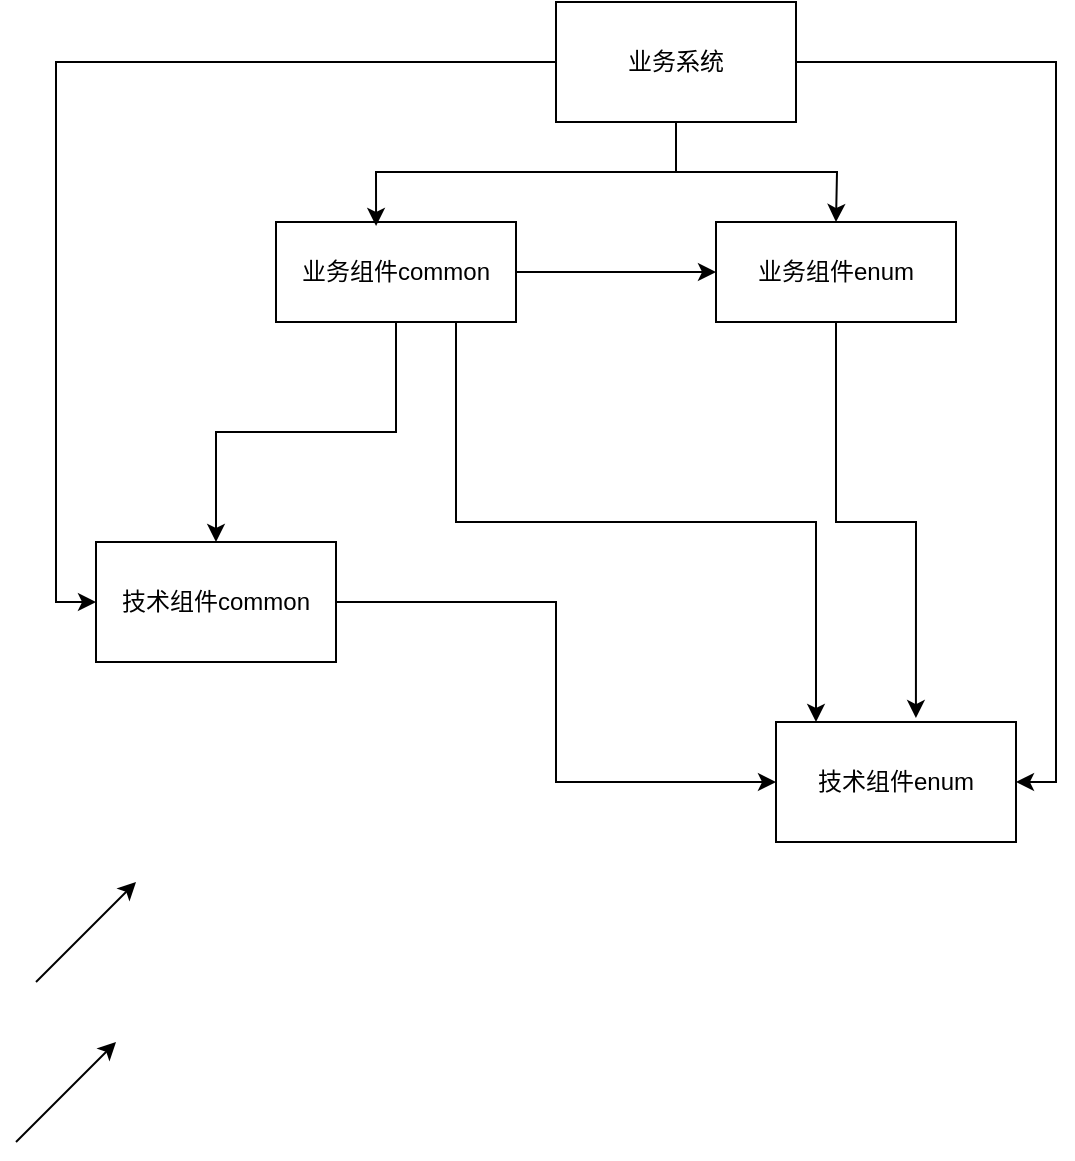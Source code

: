 <mxfile pages="1" version="11.2.8" type="github"><diagram id="lie4hyw2FJcNkEP1GS7u" name="Page-1"><mxGraphModel dx="868" dy="460" grid="1" gridSize="10" guides="1" tooltips="1" connect="1" arrows="1" fold="1" page="1" pageScale="1" pageWidth="827" pageHeight="1169" math="0" shadow="0"><root><mxCell id="0"/><mxCell id="1" parent="0"/><mxCell id="DjxLsWqzAAiUyF3uRTvw-9" style="edgeStyle=orthogonalEdgeStyle;rounded=0;orthogonalLoop=1;jettySize=auto;html=1;exitX=0.5;exitY=1;exitDx=0;exitDy=0;" edge="1" parent="1" source="DjxLsWqzAAiUyF3uRTvw-1" target="DjxLsWqzAAiUyF3uRTvw-2"><mxGeometry relative="1" as="geometry"/></mxCell><mxCell id="DjxLsWqzAAiUyF3uRTvw-16" style="edgeStyle=orthogonalEdgeStyle;rounded=0;orthogonalLoop=1;jettySize=auto;html=1;exitX=1;exitY=0.5;exitDx=0;exitDy=0;entryX=0;entryY=0.5;entryDx=0;entryDy=0;" edge="1" parent="1" source="DjxLsWqzAAiUyF3uRTvw-1" target="DjxLsWqzAAiUyF3uRTvw-3"><mxGeometry relative="1" as="geometry"/></mxCell><mxCell id="DjxLsWqzAAiUyF3uRTvw-18" style="edgeStyle=orthogonalEdgeStyle;rounded=0;orthogonalLoop=1;jettySize=auto;html=1;exitX=0.75;exitY=1;exitDx=0;exitDy=0;" edge="1" parent="1" source="DjxLsWqzAAiUyF3uRTvw-1" target="DjxLsWqzAAiUyF3uRTvw-4"><mxGeometry relative="1" as="geometry"><Array as="points"><mxPoint x="260" y="280"/><mxPoint x="440" y="280"/></Array></mxGeometry></mxCell><mxCell id="DjxLsWqzAAiUyF3uRTvw-1" value="业务组件common" style="rounded=0;whiteSpace=wrap;html=1;" vertex="1" parent="1"><mxGeometry x="170" y="130" width="120" height="50" as="geometry"/></mxCell><mxCell id="DjxLsWqzAAiUyF3uRTvw-15" style="edgeStyle=orthogonalEdgeStyle;rounded=0;orthogonalLoop=1;jettySize=auto;html=1;exitX=1;exitY=0.5;exitDx=0;exitDy=0;entryX=0;entryY=0.5;entryDx=0;entryDy=0;" edge="1" parent="1" source="DjxLsWqzAAiUyF3uRTvw-2" target="DjxLsWqzAAiUyF3uRTvw-4"><mxGeometry relative="1" as="geometry"/></mxCell><mxCell id="DjxLsWqzAAiUyF3uRTvw-2" value="技术组件common" style="rounded=0;whiteSpace=wrap;html=1;" vertex="1" parent="1"><mxGeometry x="80" y="290" width="120" height="60" as="geometry"/></mxCell><mxCell id="DjxLsWqzAAiUyF3uRTvw-10" style="edgeStyle=orthogonalEdgeStyle;rounded=0;orthogonalLoop=1;jettySize=auto;html=1;entryX=0.583;entryY=-0.033;entryDx=0;entryDy=0;entryPerimeter=0;" edge="1" parent="1" source="DjxLsWqzAAiUyF3uRTvw-3" target="DjxLsWqzAAiUyF3uRTvw-4"><mxGeometry relative="1" as="geometry"/></mxCell><mxCell id="DjxLsWqzAAiUyF3uRTvw-3" value="业务组件enum" style="rounded=0;whiteSpace=wrap;html=1;" vertex="1" parent="1"><mxGeometry x="390" y="130" width="120" height="50" as="geometry"/></mxCell><mxCell id="DjxLsWqzAAiUyF3uRTvw-4" value="技术组件enum" style="rounded=0;whiteSpace=wrap;html=1;" vertex="1" parent="1"><mxGeometry x="420" y="380" width="120" height="60" as="geometry"/></mxCell><mxCell id="DjxLsWqzAAiUyF3uRTvw-8" style="edgeStyle=orthogonalEdgeStyle;rounded=0;orthogonalLoop=1;jettySize=auto;html=1;exitX=0.5;exitY=1;exitDx=0;exitDy=0;entryX=0.417;entryY=0.04;entryDx=0;entryDy=0;entryPerimeter=0;" edge="1" parent="1" source="DjxLsWqzAAiUyF3uRTvw-5" target="DjxLsWqzAAiUyF3uRTvw-1"><mxGeometry relative="1" as="geometry"><mxPoint x="360" y="120" as="targetPoint"/></mxGeometry></mxCell><mxCell id="DjxLsWqzAAiUyF3uRTvw-11" style="edgeStyle=orthogonalEdgeStyle;rounded=0;orthogonalLoop=1;jettySize=auto;html=1;entryX=0;entryY=0.5;entryDx=0;entryDy=0;" edge="1" parent="1" source="DjxLsWqzAAiUyF3uRTvw-5" target="DjxLsWqzAAiUyF3uRTvw-2"><mxGeometry relative="1" as="geometry"/></mxCell><mxCell id="DjxLsWqzAAiUyF3uRTvw-13" style="edgeStyle=orthogonalEdgeStyle;rounded=0;orthogonalLoop=1;jettySize=auto;html=1;exitX=1;exitY=0.5;exitDx=0;exitDy=0;entryX=1;entryY=0.5;entryDx=0;entryDy=0;" edge="1" parent="1" source="DjxLsWqzAAiUyF3uRTvw-5" target="DjxLsWqzAAiUyF3uRTvw-4"><mxGeometry relative="1" as="geometry"/></mxCell><mxCell id="DjxLsWqzAAiUyF3uRTvw-20" style="edgeStyle=orthogonalEdgeStyle;rounded=0;orthogonalLoop=1;jettySize=auto;html=1;exitX=0.5;exitY=1;exitDx=0;exitDy=0;" edge="1" parent="1" source="DjxLsWqzAAiUyF3uRTvw-5"><mxGeometry relative="1" as="geometry"><mxPoint x="450" y="130" as="targetPoint"/></mxGeometry></mxCell><mxCell id="DjxLsWqzAAiUyF3uRTvw-5" value="业务系统" style="rounded=0;whiteSpace=wrap;html=1;" vertex="1" parent="1"><mxGeometry x="310" y="20" width="120" height="60" as="geometry"/></mxCell><mxCell id="DjxLsWqzAAiUyF3uRTvw-17" value="" style="endArrow=classic;html=1;" edge="1" parent="1"><mxGeometry width="50" height="50" relative="1" as="geometry"><mxPoint x="50" y="510" as="sourcePoint"/><mxPoint x="100" y="460" as="targetPoint"/></mxGeometry></mxCell><mxCell id="DjxLsWqzAAiUyF3uRTvw-19" value="" style="endArrow=classic;html=1;" edge="1" parent="1"><mxGeometry width="50" height="50" relative="1" as="geometry"><mxPoint x="40" y="590" as="sourcePoint"/><mxPoint x="90" y="540" as="targetPoint"/></mxGeometry></mxCell></root></mxGraphModel></diagram></mxfile>